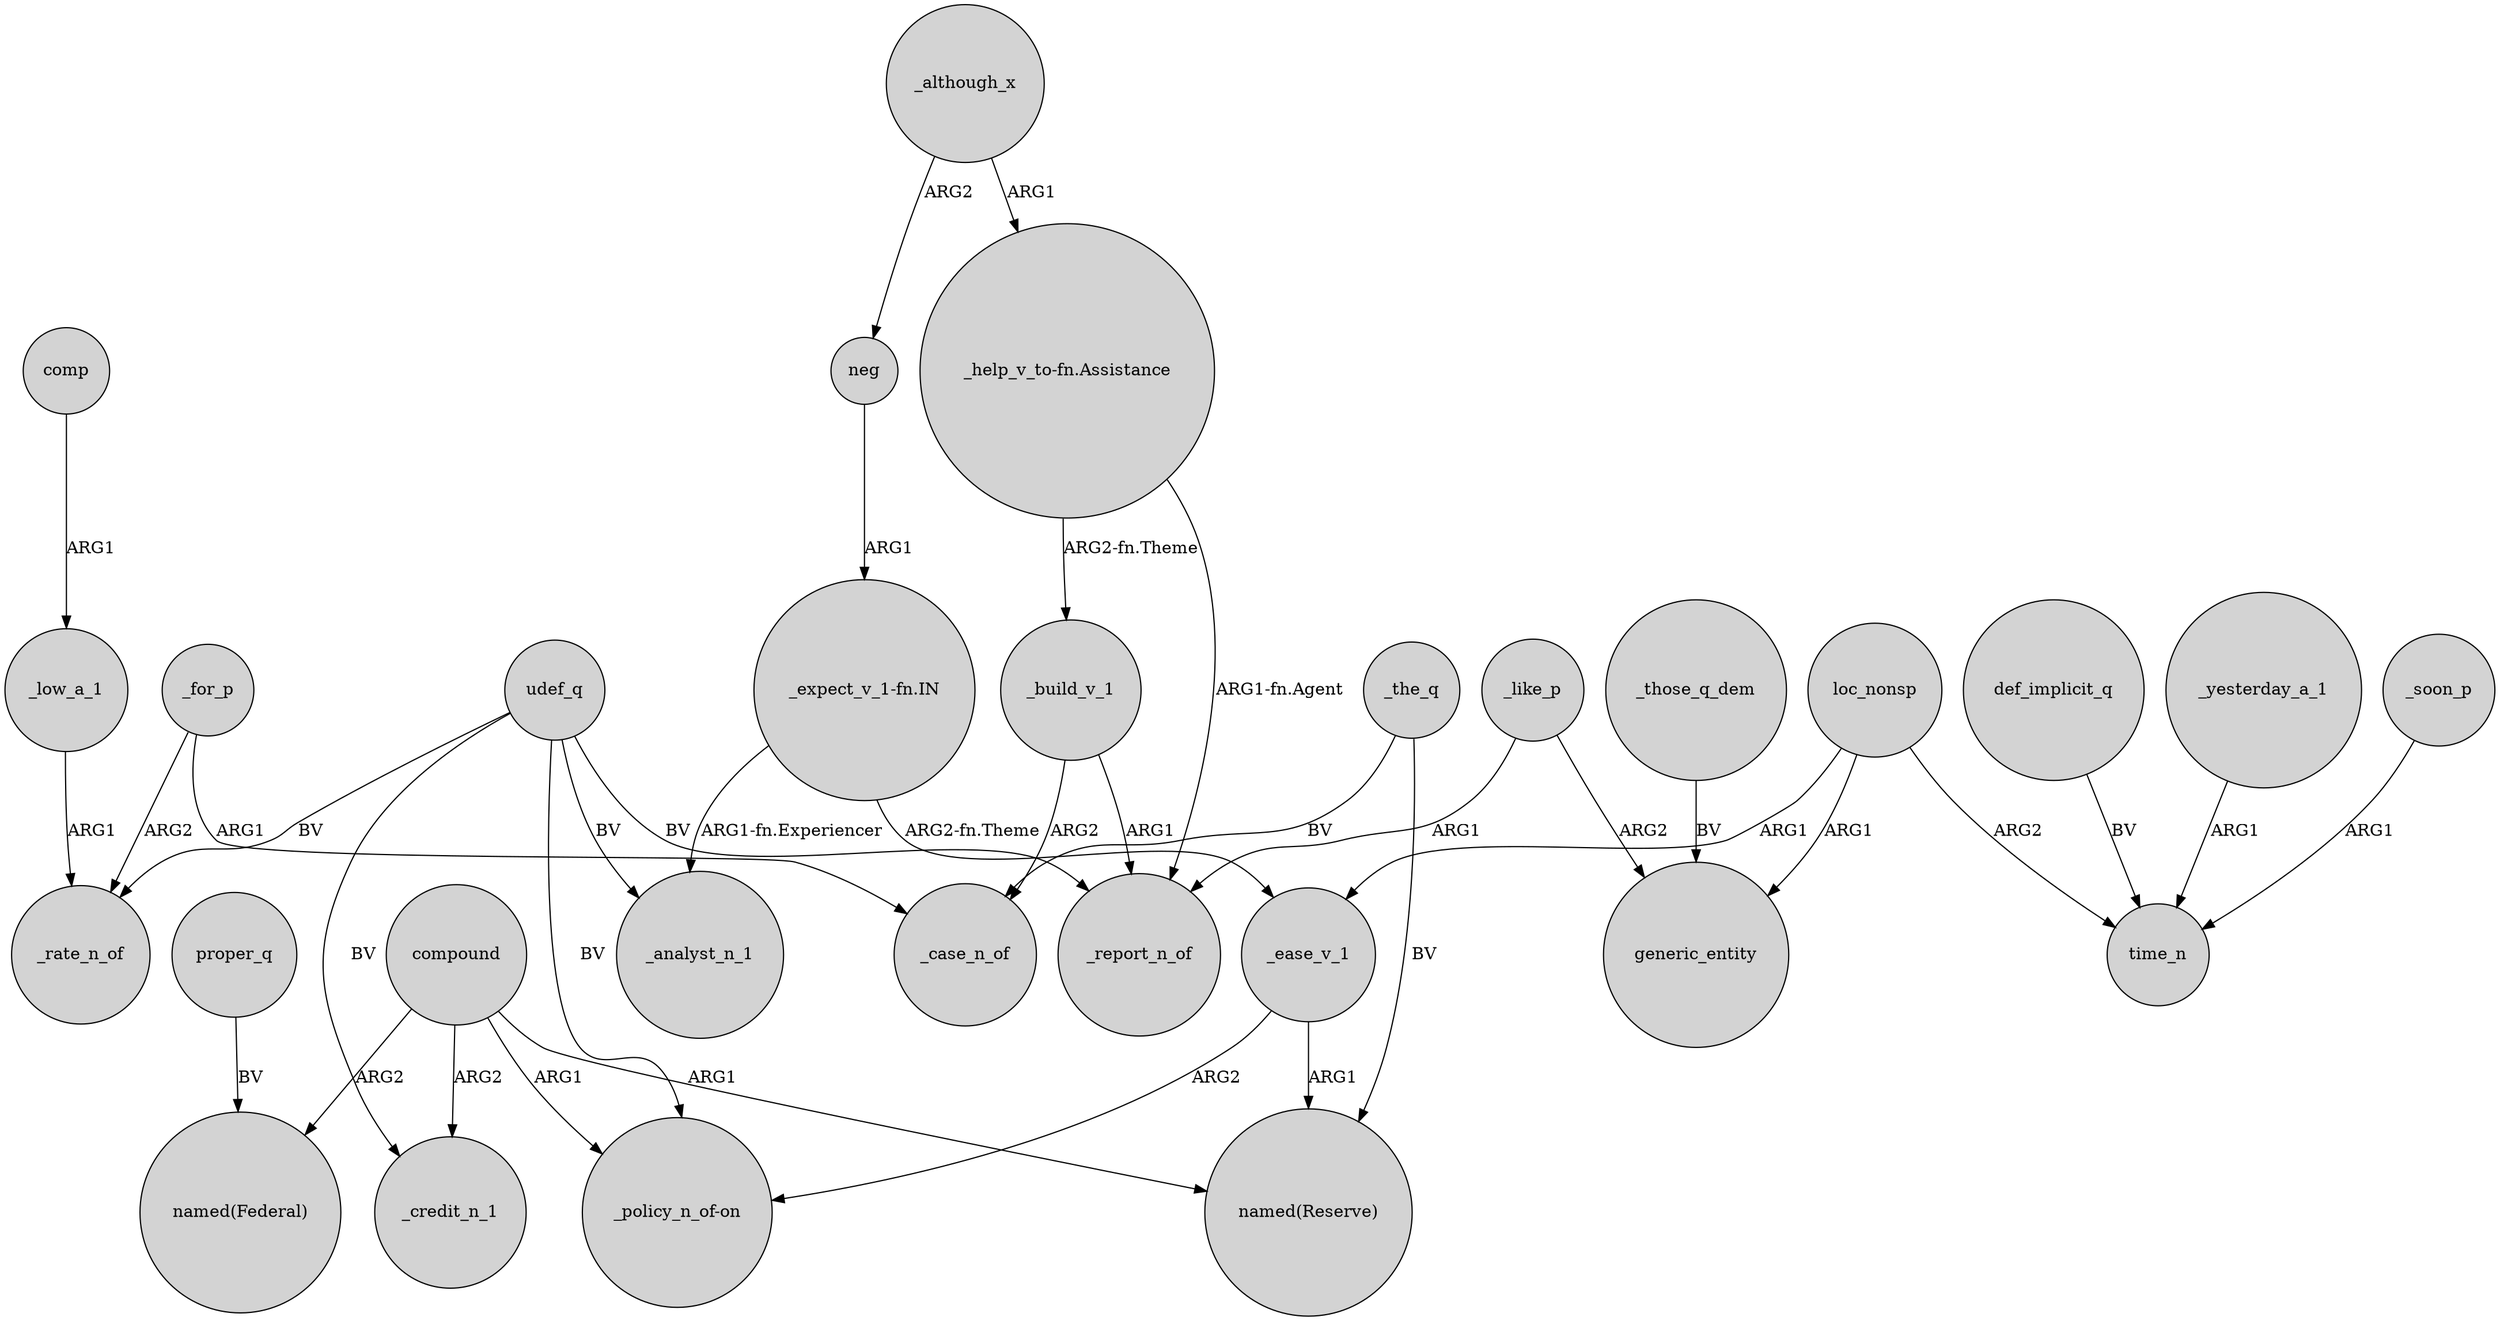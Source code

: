 digraph {
	node [shape=circle style=filled]
	compound -> "named(Reserve)" [label=ARG1]
	_yesterday_a_1 -> time_n [label=ARG1]
	loc_nonsp -> _ease_v_1 [label=ARG1]
	udef_q -> _credit_n_1 [label=BV]
	_for_p -> _case_n_of [label=ARG1]
	_the_q -> _case_n_of [label=BV]
	compound -> _credit_n_1 [label=ARG2]
	_the_q -> "named(Reserve)" [label=BV]
	loc_nonsp -> generic_entity [label=ARG1]
	udef_q -> _report_n_of [label=BV]
	udef_q -> _rate_n_of [label=BV]
	udef_q -> "_policy_n_of-on" [label=BV]
	_although_x -> neg [label=ARG2]
	loc_nonsp -> time_n [label=ARG2]
	_build_v_1 -> _report_n_of [label=ARG1]
	_build_v_1 -> _case_n_of [label=ARG2]
	_ease_v_1 -> "named(Reserve)" [label=ARG1]
	_low_a_1 -> _rate_n_of [label=ARG1]
	compound -> "_policy_n_of-on" [label=ARG1]
	"_expect_v_1-fn.IN" -> _ease_v_1 [label="ARG2-fn.Theme"]
	"_help_v_to-fn.Assistance" -> _report_n_of [label="ARG1-fn.Agent"]
	_like_p -> _report_n_of [label=ARG1]
	proper_q -> "named(Federal)" [label=BV]
	"_expect_v_1-fn.IN" -> _analyst_n_1 [label="ARG1-fn.Experiencer"]
	"_help_v_to-fn.Assistance" -> _build_v_1 [label="ARG2-fn.Theme"]
	neg -> "_expect_v_1-fn.IN" [label=ARG1]
	_ease_v_1 -> "_policy_n_of-on" [label=ARG2]
	_soon_p -> time_n [label=ARG1]
	_like_p -> generic_entity [label=ARG2]
	_although_x -> "_help_v_to-fn.Assistance" [label=ARG1]
	compound -> "named(Federal)" [label=ARG2]
	udef_q -> _analyst_n_1 [label=BV]
	_those_q_dem -> generic_entity [label=BV]
	def_implicit_q -> time_n [label=BV]
	comp -> _low_a_1 [label=ARG1]
	_for_p -> _rate_n_of [label=ARG2]
}
